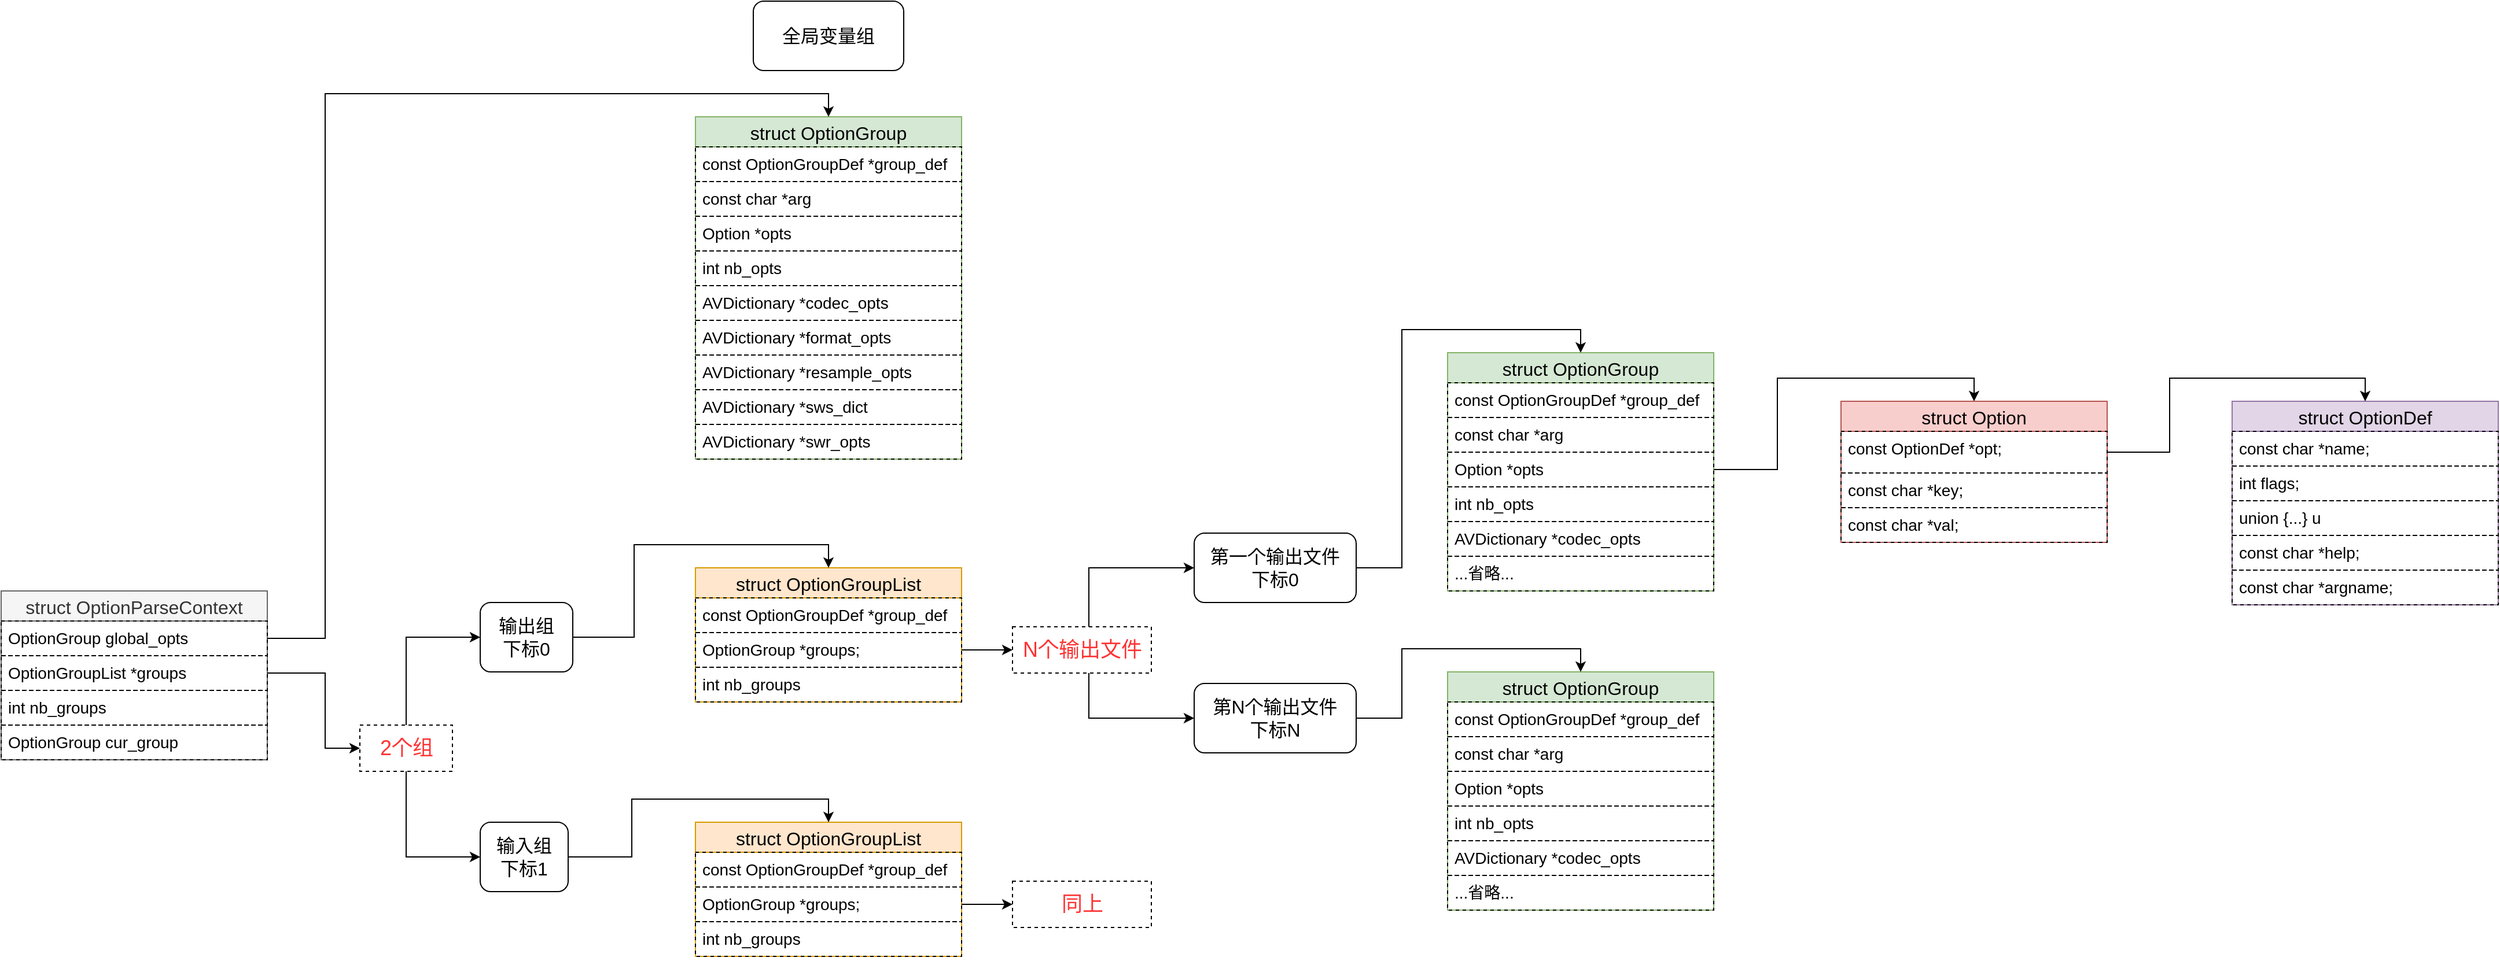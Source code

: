 <mxfile version="20.2.3" type="device"><diagram id="CCSkUD4YMc4SreTmyc2y" name="第 1 页"><mxGraphModel dx="3082" dy="3091" grid="1" gridSize="10" guides="1" tooltips="1" connect="1" arrows="1" fold="1" page="1" pageScale="1" pageWidth="827" pageHeight="1169" math="0" shadow="0"><root><mxCell id="0"/><mxCell id="1" parent="0"/><mxCell id="g77TwWQewWugvYLDep0p-18" value="struct OptionParseContext" style="swimlane;fontStyle=0;childLayout=stackLayout;horizontal=1;startSize=26;horizontalStack=0;resizeParent=1;resizeParentMax=0;resizeLast=0;collapsible=1;marginBottom=0;align=center;fontSize=16;strokeColor=#666666;fillColor=#f5f5f5;fillStyle=auto;rounded=0;shadow=0;glass=0;sketch=0;swimlaneFillColor=none;fontColor=#333333;" parent="1" vertex="1"><mxGeometry x="140" y="280" width="230" height="146" as="geometry"><mxRectangle x="140" y="310" width="160" height="30" as="alternateBounds"/></mxGeometry></mxCell><mxCell id="g77TwWQewWugvYLDep0p-20" value="OptionGroup global_opts" style="text;strokeColor=default;fillColor=none;spacingLeft=4;spacingRight=4;overflow=hidden;rotatable=0;points=[[0,0.5],[1,0.5]];portConstraint=eastwest;fontSize=14;labelBackgroundColor=none;labelBorderColor=none;dashed=1;" parent="g77TwWQewWugvYLDep0p-18" vertex="1"><mxGeometry y="26" width="230" height="30" as="geometry"/></mxCell><mxCell id="g77TwWQewWugvYLDep0p-25" value="OptionGroupList *groups" style="text;strokeColor=default;fillColor=none;spacingLeft=4;spacingRight=4;overflow=hidden;rotatable=0;points=[[0,0.5],[1,0.5]];portConstraint=eastwest;fontSize=14;dashed=1;" parent="g77TwWQewWugvYLDep0p-18" vertex="1"><mxGeometry y="56" width="230" height="30" as="geometry"/></mxCell><mxCell id="g77TwWQewWugvYLDep0p-21" value="int           nb_groups" style="text;strokeColor=default;fillColor=none;spacingLeft=4;spacingRight=4;overflow=hidden;rotatable=0;points=[[0,0.5],[1,0.5]];portConstraint=eastwest;fontSize=14;dashed=1;" parent="g77TwWQewWugvYLDep0p-18" vertex="1"><mxGeometry y="86" width="230" height="30" as="geometry"/></mxCell><mxCell id="g77TwWQewWugvYLDep0p-26" value="OptionGroup cur_group" style="text;strokeColor=default;fillColor=none;spacingLeft=4;spacingRight=4;overflow=hidden;rotatable=0;points=[[0,0.5],[1,0.5]];portConstraint=eastwest;fontSize=14;dashed=1;" parent="g77TwWQewWugvYLDep0p-18" vertex="1"><mxGeometry y="116" width="230" height="30" as="geometry"/></mxCell><mxCell id="rfbEVa7UfeJcg090vzXH-1" value="struct OptionGroupList" style="swimlane;fontStyle=0;childLayout=stackLayout;horizontal=1;startSize=26;horizontalStack=0;resizeParent=1;resizeParentMax=0;resizeLast=0;collapsible=1;marginBottom=0;align=center;fontSize=16;strokeColor=#d79b00;fillColor=#ffe6cc;fillStyle=auto;rounded=0;shadow=0;glass=0;sketch=0;gradientColor=none;swimlaneFillColor=none;" vertex="1" parent="1"><mxGeometry x="740" y="260" width="230" height="116" as="geometry"><mxRectangle x="140" y="310" width="160" height="30" as="alternateBounds"/></mxGeometry></mxCell><mxCell id="rfbEVa7UfeJcg090vzXH-2" value="const OptionGroupDef *group_def" style="text;strokeColor=default;fillColor=none;spacingLeft=4;spacingRight=4;overflow=hidden;rotatable=0;points=[[0,0.5],[1,0.5]];portConstraint=eastwest;fontSize=14;labelBackgroundColor=none;labelBorderColor=none;dashed=1;" vertex="1" parent="rfbEVa7UfeJcg090vzXH-1"><mxGeometry y="26" width="230" height="30" as="geometry"/></mxCell><mxCell id="rfbEVa7UfeJcg090vzXH-3" value="OptionGroup *groups;" style="text;strokeColor=default;fillColor=none;spacingLeft=4;spacingRight=4;overflow=hidden;rotatable=0;points=[[0,0.5],[1,0.5]];portConstraint=eastwest;fontSize=14;dashed=1;" vertex="1" parent="rfbEVa7UfeJcg090vzXH-1"><mxGeometry y="56" width="230" height="30" as="geometry"/></mxCell><mxCell id="rfbEVa7UfeJcg090vzXH-4" value="int           nb_groups" style="text;strokeColor=default;fillColor=none;spacingLeft=4;spacingRight=4;overflow=hidden;rotatable=0;points=[[0,0.5],[1,0.5]];portConstraint=eastwest;fontSize=14;dashed=1;" vertex="1" parent="rfbEVa7UfeJcg090vzXH-1"><mxGeometry y="86" width="230" height="30" as="geometry"/></mxCell><mxCell id="rfbEVa7UfeJcg090vzXH-6" value="struct OptionGroupList" style="swimlane;fontStyle=0;childLayout=stackLayout;horizontal=1;startSize=26;horizontalStack=0;resizeParent=1;resizeParentMax=0;resizeLast=0;collapsible=1;marginBottom=0;align=center;fontSize=16;strokeColor=#d79b00;fillColor=#ffe6cc;fillStyle=auto;rounded=0;shadow=0;glass=0;sketch=0;gradientColor=none;swimlaneFillColor=none;" vertex="1" parent="1"><mxGeometry x="740" y="480" width="230" height="116" as="geometry"><mxRectangle x="140" y="310" width="160" height="30" as="alternateBounds"/></mxGeometry></mxCell><mxCell id="rfbEVa7UfeJcg090vzXH-7" value="const OptionGroupDef *group_def" style="text;strokeColor=default;fillColor=none;spacingLeft=4;spacingRight=4;overflow=hidden;rotatable=0;points=[[0,0.5],[1,0.5]];portConstraint=eastwest;fontSize=14;labelBackgroundColor=none;labelBorderColor=none;dashed=1;" vertex="1" parent="rfbEVa7UfeJcg090vzXH-6"><mxGeometry y="26" width="230" height="30" as="geometry"/></mxCell><mxCell id="rfbEVa7UfeJcg090vzXH-8" value="OptionGroup *groups;" style="text;strokeColor=default;fillColor=none;spacingLeft=4;spacingRight=4;overflow=hidden;rotatable=0;points=[[0,0.5],[1,0.5]];portConstraint=eastwest;fontSize=14;dashed=1;" vertex="1" parent="rfbEVa7UfeJcg090vzXH-6"><mxGeometry y="56" width="230" height="30" as="geometry"/></mxCell><mxCell id="rfbEVa7UfeJcg090vzXH-9" value="int           nb_groups" style="text;strokeColor=default;fillColor=none;spacingLeft=4;spacingRight=4;overflow=hidden;rotatable=0;points=[[0,0.5],[1,0.5]];portConstraint=eastwest;fontSize=14;dashed=1;" vertex="1" parent="rfbEVa7UfeJcg090vzXH-6"><mxGeometry y="86" width="230" height="30" as="geometry"/></mxCell><mxCell id="rfbEVa7UfeJcg090vzXH-10" value="struct OptionGroup" style="swimlane;fontStyle=0;childLayout=stackLayout;horizontal=1;startSize=26;horizontalStack=0;resizeParent=1;resizeParentMax=0;resizeLast=0;collapsible=1;marginBottom=0;align=center;fontSize=16;strokeColor=#82b366;fillColor=#d5e8d4;fillStyle=auto;rounded=0;shadow=0;glass=0;sketch=0;swimlaneFillColor=none;" vertex="1" parent="1"><mxGeometry x="740" y="-130" width="230" height="296" as="geometry"><mxRectangle x="140" y="310" width="160" height="30" as="alternateBounds"/></mxGeometry></mxCell><mxCell id="rfbEVa7UfeJcg090vzXH-11" value="const OptionGroupDef *group_def" style="text;strokeColor=default;fillColor=none;spacingLeft=4;spacingRight=4;overflow=hidden;rotatable=0;points=[[0,0.5],[1,0.5]];portConstraint=eastwest;fontSize=14;labelBackgroundColor=none;labelBorderColor=none;dashed=1;" vertex="1" parent="rfbEVa7UfeJcg090vzXH-10"><mxGeometry y="26" width="230" height="30" as="geometry"/></mxCell><mxCell id="rfbEVa7UfeJcg090vzXH-12" value="const char *arg" style="text;strokeColor=default;fillColor=none;spacingLeft=4;spacingRight=4;overflow=hidden;rotatable=0;points=[[0,0.5],[1,0.5]];portConstraint=eastwest;fontSize=14;dashed=1;" vertex="1" parent="rfbEVa7UfeJcg090vzXH-10"><mxGeometry y="56" width="230" height="30" as="geometry"/></mxCell><mxCell id="rfbEVa7UfeJcg090vzXH-13" value="Option *opts" style="text;strokeColor=default;fillColor=none;spacingLeft=4;spacingRight=4;overflow=hidden;rotatable=0;points=[[0,0.5],[1,0.5]];portConstraint=eastwest;fontSize=14;dashed=1;" vertex="1" parent="rfbEVa7UfeJcg090vzXH-10"><mxGeometry y="86" width="230" height="30" as="geometry"/></mxCell><mxCell id="rfbEVa7UfeJcg090vzXH-14" value="int  nb_opts" style="text;strokeColor=default;fillColor=none;spacingLeft=4;spacingRight=4;overflow=hidden;rotatable=0;points=[[0,0.5],[1,0.5]];portConstraint=eastwest;fontSize=14;dashed=1;" vertex="1" parent="rfbEVa7UfeJcg090vzXH-10"><mxGeometry y="116" width="230" height="30" as="geometry"/></mxCell><mxCell id="rfbEVa7UfeJcg090vzXH-15" value="AVDictionary *codec_opts" style="text;strokeColor=default;fillColor=none;spacingLeft=4;spacingRight=4;overflow=hidden;rotatable=0;points=[[0,0.5],[1,0.5]];portConstraint=eastwest;fontSize=14;dashed=1;" vertex="1" parent="rfbEVa7UfeJcg090vzXH-10"><mxGeometry y="146" width="230" height="30" as="geometry"/></mxCell><mxCell id="rfbEVa7UfeJcg090vzXH-16" value="AVDictionary *format_opts" style="text;strokeColor=default;fillColor=none;spacingLeft=4;spacingRight=4;overflow=hidden;rotatable=0;points=[[0,0.5],[1,0.5]];portConstraint=eastwest;fontSize=14;dashed=1;" vertex="1" parent="rfbEVa7UfeJcg090vzXH-10"><mxGeometry y="176" width="230" height="30" as="geometry"/></mxCell><mxCell id="rfbEVa7UfeJcg090vzXH-17" value="AVDictionary *resample_opts" style="text;strokeColor=default;fillColor=none;spacingLeft=4;spacingRight=4;overflow=hidden;rotatable=0;points=[[0,0.5],[1,0.5]];portConstraint=eastwest;fontSize=14;dashed=1;" vertex="1" parent="rfbEVa7UfeJcg090vzXH-10"><mxGeometry y="206" width="230" height="30" as="geometry"/></mxCell><mxCell id="rfbEVa7UfeJcg090vzXH-18" value="AVDictionary *sws_dict&#10;" style="text;strokeColor=default;fillColor=none;spacingLeft=4;spacingRight=4;overflow=hidden;rotatable=0;points=[[0,0.5],[1,0.5]];portConstraint=eastwest;fontSize=14;dashed=1;" vertex="1" parent="rfbEVa7UfeJcg090vzXH-10"><mxGeometry y="236" width="230" height="30" as="geometry"/></mxCell><mxCell id="rfbEVa7UfeJcg090vzXH-19" value="AVDictionary *swr_opts" style="text;strokeColor=default;fillColor=none;spacingLeft=4;spacingRight=4;overflow=hidden;rotatable=0;points=[[0,0.5],[1,0.5]];portConstraint=eastwest;fontSize=14;dashed=1;" vertex="1" parent="rfbEVa7UfeJcg090vzXH-10"><mxGeometry y="266" width="230" height="30" as="geometry"/></mxCell><mxCell id="rfbEVa7UfeJcg090vzXH-20" value="struct Option" style="swimlane;fontStyle=0;childLayout=stackLayout;horizontal=1;startSize=26;horizontalStack=0;resizeParent=1;resizeParentMax=0;resizeLast=0;collapsible=1;marginBottom=0;align=center;fontSize=16;strokeColor=#b85450;fillColor=#f8cecc;fillStyle=auto;rounded=0;shadow=0;glass=0;sketch=0;swimlaneFillColor=none;" vertex="1" parent="1"><mxGeometry x="1730" y="116" width="230" height="122" as="geometry"><mxRectangle x="140" y="310" width="160" height="30" as="alternateBounds"/></mxGeometry></mxCell><mxCell id="rfbEVa7UfeJcg090vzXH-21" value="const OptionDef  *opt;" style="text;strokeColor=default;fillColor=none;spacingLeft=4;spacingRight=4;overflow=hidden;rotatable=0;points=[[0,0.5],[1,0.5]];portConstraint=eastwest;fontSize=14;labelBackgroundColor=none;labelBorderColor=none;dashed=1;" vertex="1" parent="rfbEVa7UfeJcg090vzXH-20"><mxGeometry y="26" width="230" height="36" as="geometry"/></mxCell><mxCell id="rfbEVa7UfeJcg090vzXH-22" value="const char       *key;" style="text;strokeColor=default;fillColor=none;spacingLeft=4;spacingRight=4;overflow=hidden;rotatable=0;points=[[0,0.5],[1,0.5]];portConstraint=eastwest;fontSize=14;dashed=1;" vertex="1" parent="rfbEVa7UfeJcg090vzXH-20"><mxGeometry y="62" width="230" height="30" as="geometry"/></mxCell><mxCell id="rfbEVa7UfeJcg090vzXH-23" value="const char       *val;" style="text;strokeColor=default;fillColor=none;spacingLeft=4;spacingRight=4;overflow=hidden;rotatable=0;points=[[0,0.5],[1,0.5]];portConstraint=eastwest;fontSize=14;dashed=1;" vertex="1" parent="rfbEVa7UfeJcg090vzXH-20"><mxGeometry y="92" width="230" height="30" as="geometry"/></mxCell><mxCell id="rfbEVa7UfeJcg090vzXH-24" value="struct OptionDef" style="swimlane;fontStyle=0;childLayout=stackLayout;horizontal=1;startSize=26;horizontalStack=0;resizeParent=1;resizeParentMax=0;resizeLast=0;collapsible=1;marginBottom=0;align=center;fontSize=16;strokeColor=#9673a6;fillColor=#e1d5e7;fillStyle=auto;rounded=0;shadow=0;glass=0;sketch=0;swimlaneFillColor=none;" vertex="1" parent="1"><mxGeometry x="2068" y="116" width="230" height="176" as="geometry"><mxRectangle x="140" y="310" width="160" height="30" as="alternateBounds"/></mxGeometry></mxCell><mxCell id="rfbEVa7UfeJcg090vzXH-25" value="const char *name;" style="text;strokeColor=default;fillColor=none;spacingLeft=4;spacingRight=4;overflow=hidden;rotatable=0;points=[[0,0.5],[1,0.5]];portConstraint=eastwest;fontSize=14;labelBackgroundColor=none;labelBorderColor=none;dashed=1;" vertex="1" parent="rfbEVa7UfeJcg090vzXH-24"><mxGeometry y="26" width="230" height="30" as="geometry"/></mxCell><mxCell id="rfbEVa7UfeJcg090vzXH-26" value="int flags;" style="text;strokeColor=default;fillColor=none;spacingLeft=4;spacingRight=4;overflow=hidden;rotatable=0;points=[[0,0.5],[1,0.5]];portConstraint=eastwest;fontSize=14;dashed=1;" vertex="1" parent="rfbEVa7UfeJcg090vzXH-24"><mxGeometry y="56" width="230" height="30" as="geometry"/></mxCell><mxCell id="rfbEVa7UfeJcg090vzXH-27" value="union {...} u" style="text;strokeColor=default;fillColor=none;spacingLeft=4;spacingRight=4;overflow=hidden;rotatable=0;points=[[0,0.5],[1,0.5]];portConstraint=eastwest;fontSize=14;dashed=1;" vertex="1" parent="rfbEVa7UfeJcg090vzXH-24"><mxGeometry y="86" width="230" height="30" as="geometry"/></mxCell><mxCell id="rfbEVa7UfeJcg090vzXH-28" value="const char *help;" style="text;strokeColor=default;fillColor=none;spacingLeft=4;spacingRight=4;overflow=hidden;rotatable=0;points=[[0,0.5],[1,0.5]];portConstraint=eastwest;fontSize=14;dashed=1;" vertex="1" parent="rfbEVa7UfeJcg090vzXH-24"><mxGeometry y="116" width="230" height="30" as="geometry"/></mxCell><mxCell id="rfbEVa7UfeJcg090vzXH-29" value="const char *argname;" style="text;strokeColor=default;fillColor=none;spacingLeft=4;spacingRight=4;overflow=hidden;rotatable=0;points=[[0,0.5],[1,0.5]];portConstraint=eastwest;fontSize=14;dashed=1;" vertex="1" parent="rfbEVa7UfeJcg090vzXH-24"><mxGeometry y="146" width="230" height="30" as="geometry"/></mxCell><mxCell id="rfbEVa7UfeJcg090vzXH-54" style="edgeStyle=orthogonalEdgeStyle;rounded=0;orthogonalLoop=1;jettySize=auto;html=1;entryX=0.5;entryY=0;entryDx=0;entryDy=0;fontSize=18;fontColor=#FF3333;" edge="1" parent="1" source="rfbEVa7UfeJcg090vzXH-31" target="rfbEVa7UfeJcg090vzXH-6"><mxGeometry relative="1" as="geometry"/></mxCell><mxCell id="rfbEVa7UfeJcg090vzXH-31" value="输入组&lt;br&gt;下标1" style="rounded=1;whiteSpace=wrap;html=1;fontSize=16;" vertex="1" parent="1"><mxGeometry x="554" y="480" width="76" height="60" as="geometry"/></mxCell><mxCell id="rfbEVa7UfeJcg090vzXH-53" style="edgeStyle=orthogonalEdgeStyle;rounded=0;orthogonalLoop=1;jettySize=auto;html=1;entryX=0.5;entryY=0;entryDx=0;entryDy=0;fontSize=18;fontColor=#FF3333;" edge="1" parent="1" source="rfbEVa7UfeJcg090vzXH-32" target="rfbEVa7UfeJcg090vzXH-1"><mxGeometry relative="1" as="geometry"/></mxCell><mxCell id="rfbEVa7UfeJcg090vzXH-32" value="输出组&lt;br&gt;下标0" style="rounded=1;whiteSpace=wrap;html=1;fontSize=16;" vertex="1" parent="1"><mxGeometry x="554" y="290" width="80" height="60" as="geometry"/></mxCell><mxCell id="rfbEVa7UfeJcg090vzXH-49" style="edgeStyle=orthogonalEdgeStyle;rounded=0;orthogonalLoop=1;jettySize=auto;html=1;fontSize=18;fontColor=#FF3333;entryX=0;entryY=0.5;entryDx=0;entryDy=0;exitX=0.5;exitY=0;exitDx=0;exitDy=0;" edge="1" parent="1" source="rfbEVa7UfeJcg090vzXH-36" target="rfbEVa7UfeJcg090vzXH-32"><mxGeometry relative="1" as="geometry"><mxPoint x="510" y="290" as="targetPoint"/><mxPoint x="490" y="376" as="sourcePoint"/><Array as="points"><mxPoint x="490" y="320"/></Array></mxGeometry></mxCell><mxCell id="rfbEVa7UfeJcg090vzXH-50" style="edgeStyle=orthogonalEdgeStyle;rounded=0;orthogonalLoop=1;jettySize=auto;html=1;entryX=0;entryY=0.5;entryDx=0;entryDy=0;fontSize=18;fontColor=#FF3333;exitX=0.5;exitY=1;exitDx=0;exitDy=0;" edge="1" parent="1" source="rfbEVa7UfeJcg090vzXH-36" target="rfbEVa7UfeJcg090vzXH-31"><mxGeometry relative="1" as="geometry"><mxPoint x="490" y="450" as="sourcePoint"/><Array as="points"><mxPoint x="490" y="510"/></Array></mxGeometry></mxCell><mxCell id="rfbEVa7UfeJcg090vzXH-36" value="2个组" style="text;strokeColor=default;fillColor=none;html=1;fontSize=18;fontStyle=0;verticalAlign=middle;align=center;fontColor=#FF3333;dashed=1;" vertex="1" parent="1"><mxGeometry x="450" y="396" width="80" height="40" as="geometry"/></mxCell><mxCell id="rfbEVa7UfeJcg090vzXH-47" style="edgeStyle=orthogonalEdgeStyle;rounded=0;orthogonalLoop=1;jettySize=auto;html=1;fontSize=18;fontColor=#FF3333;" edge="1" parent="1" source="g77TwWQewWugvYLDep0p-25" target="rfbEVa7UfeJcg090vzXH-36"><mxGeometry relative="1" as="geometry"><Array as="points"><mxPoint x="420" y="351"/><mxPoint x="420" y="416"/></Array></mxGeometry></mxCell><mxCell id="rfbEVa7UfeJcg090vzXH-58" value="struct OptionGroup" style="swimlane;fontStyle=0;childLayout=stackLayout;horizontal=1;startSize=26;horizontalStack=0;resizeParent=1;resizeParentMax=0;resizeLast=0;collapsible=1;marginBottom=0;align=center;fontSize=16;strokeColor=#82b366;fillColor=#d5e8d4;fillStyle=auto;rounded=0;shadow=0;glass=0;sketch=0;swimlaneFillColor=none;" vertex="1" parent="1"><mxGeometry x="1390" y="74" width="230" height="206" as="geometry"><mxRectangle x="140" y="310" width="160" height="30" as="alternateBounds"/></mxGeometry></mxCell><mxCell id="rfbEVa7UfeJcg090vzXH-59" value="const OptionGroupDef *group_def" style="text;strokeColor=default;fillColor=none;spacingLeft=4;spacingRight=4;overflow=hidden;rotatable=0;points=[[0,0.5],[1,0.5]];portConstraint=eastwest;fontSize=14;labelBackgroundColor=none;labelBorderColor=none;dashed=1;" vertex="1" parent="rfbEVa7UfeJcg090vzXH-58"><mxGeometry y="26" width="230" height="30" as="geometry"/></mxCell><mxCell id="rfbEVa7UfeJcg090vzXH-60" value="const char *arg" style="text;strokeColor=default;fillColor=none;spacingLeft=4;spacingRight=4;overflow=hidden;rotatable=0;points=[[0,0.5],[1,0.5]];portConstraint=eastwest;fontSize=14;dashed=1;" vertex="1" parent="rfbEVa7UfeJcg090vzXH-58"><mxGeometry y="56" width="230" height="30" as="geometry"/></mxCell><mxCell id="rfbEVa7UfeJcg090vzXH-61" value="Option *opts" style="text;strokeColor=default;fillColor=none;spacingLeft=4;spacingRight=4;overflow=hidden;rotatable=0;points=[[0,0.5],[1,0.5]];portConstraint=eastwest;fontSize=14;dashed=1;" vertex="1" parent="rfbEVa7UfeJcg090vzXH-58"><mxGeometry y="86" width="230" height="30" as="geometry"/></mxCell><mxCell id="rfbEVa7UfeJcg090vzXH-62" value="int  nb_opts" style="text;strokeColor=default;fillColor=none;spacingLeft=4;spacingRight=4;overflow=hidden;rotatable=0;points=[[0,0.5],[1,0.5]];portConstraint=eastwest;fontSize=14;dashed=1;" vertex="1" parent="rfbEVa7UfeJcg090vzXH-58"><mxGeometry y="116" width="230" height="30" as="geometry"/></mxCell><mxCell id="rfbEVa7UfeJcg090vzXH-63" value="AVDictionary *codec_opts" style="text;strokeColor=default;fillColor=none;spacingLeft=4;spacingRight=4;overflow=hidden;rotatable=0;points=[[0,0.5],[1,0.5]];portConstraint=eastwest;fontSize=14;dashed=1;" vertex="1" parent="rfbEVa7UfeJcg090vzXH-58"><mxGeometry y="146" width="230" height="30" as="geometry"/></mxCell><mxCell id="rfbEVa7UfeJcg090vzXH-71" value="...省略..." style="text;strokeColor=default;fillColor=none;spacingLeft=4;spacingRight=4;overflow=hidden;rotatable=0;points=[[0,0.5],[1,0.5]];portConstraint=eastwest;fontSize=14;dashed=1;" vertex="1" parent="rfbEVa7UfeJcg090vzXH-58"><mxGeometry y="176" width="230" height="30" as="geometry"/></mxCell><mxCell id="rfbEVa7UfeJcg090vzXH-68" style="edgeStyle=orthogonalEdgeStyle;rounded=0;orthogonalLoop=1;jettySize=auto;html=1;entryX=0.5;entryY=0;entryDx=0;entryDy=0;fontSize=18;fontColor=#FF3333;" edge="1" parent="1" source="g77TwWQewWugvYLDep0p-20" target="rfbEVa7UfeJcg090vzXH-10"><mxGeometry relative="1" as="geometry"><Array as="points"><mxPoint x="420" y="321"/><mxPoint x="420" y="-150"/><mxPoint x="855" y="-150"/></Array></mxGeometry></mxCell><mxCell id="rfbEVa7UfeJcg090vzXH-69" value="全局变量组" style="rounded=1;whiteSpace=wrap;html=1;fontSize=16;" vertex="1" parent="1"><mxGeometry x="790" y="-230" width="130" height="60" as="geometry"/></mxCell><mxCell id="rfbEVa7UfeJcg090vzXH-91" style="edgeStyle=orthogonalEdgeStyle;rounded=0;orthogonalLoop=1;jettySize=auto;html=1;entryX=0.5;entryY=0;entryDx=0;entryDy=0;fontSize=18;fontColor=#FF3333;" edge="1" parent="1" source="rfbEVa7UfeJcg090vzXH-70" target="rfbEVa7UfeJcg090vzXH-58"><mxGeometry relative="1" as="geometry"/></mxCell><mxCell id="rfbEVa7UfeJcg090vzXH-70" value="第一个输出文件&lt;br&gt;下标0" style="rounded=1;whiteSpace=wrap;html=1;fontSize=16;" vertex="1" parent="1"><mxGeometry x="1171" y="230" width="140" height="60" as="geometry"/></mxCell><mxCell id="rfbEVa7UfeJcg090vzXH-72" value="struct OptionGroup" style="swimlane;fontStyle=0;childLayout=stackLayout;horizontal=1;startSize=26;horizontalStack=0;resizeParent=1;resizeParentMax=0;resizeLast=0;collapsible=1;marginBottom=0;align=center;fontSize=16;strokeColor=#82b366;fillColor=#d5e8d4;fillStyle=auto;rounded=0;shadow=0;glass=0;sketch=0;swimlaneFillColor=none;" vertex="1" parent="1"><mxGeometry x="1390" y="350" width="230" height="206" as="geometry"><mxRectangle x="140" y="310" width="160" height="30" as="alternateBounds"/></mxGeometry></mxCell><mxCell id="rfbEVa7UfeJcg090vzXH-73" value="const OptionGroupDef *group_def" style="text;strokeColor=default;fillColor=none;spacingLeft=4;spacingRight=4;overflow=hidden;rotatable=0;points=[[0,0.5],[1,0.5]];portConstraint=eastwest;fontSize=14;labelBackgroundColor=none;labelBorderColor=none;dashed=1;" vertex="1" parent="rfbEVa7UfeJcg090vzXH-72"><mxGeometry y="26" width="230" height="30" as="geometry"/></mxCell><mxCell id="rfbEVa7UfeJcg090vzXH-74" value="const char *arg" style="text;strokeColor=default;fillColor=none;spacingLeft=4;spacingRight=4;overflow=hidden;rotatable=0;points=[[0,0.5],[1,0.5]];portConstraint=eastwest;fontSize=14;dashed=1;" vertex="1" parent="rfbEVa7UfeJcg090vzXH-72"><mxGeometry y="56" width="230" height="30" as="geometry"/></mxCell><mxCell id="rfbEVa7UfeJcg090vzXH-75" value="Option *opts" style="text;strokeColor=default;fillColor=none;spacingLeft=4;spacingRight=4;overflow=hidden;rotatable=0;points=[[0,0.5],[1,0.5]];portConstraint=eastwest;fontSize=14;dashed=1;" vertex="1" parent="rfbEVa7UfeJcg090vzXH-72"><mxGeometry y="86" width="230" height="30" as="geometry"/></mxCell><mxCell id="rfbEVa7UfeJcg090vzXH-76" value="int  nb_opts" style="text;strokeColor=default;fillColor=none;spacingLeft=4;spacingRight=4;overflow=hidden;rotatable=0;points=[[0,0.5],[1,0.5]];portConstraint=eastwest;fontSize=14;dashed=1;" vertex="1" parent="rfbEVa7UfeJcg090vzXH-72"><mxGeometry y="116" width="230" height="30" as="geometry"/></mxCell><mxCell id="rfbEVa7UfeJcg090vzXH-77" value="AVDictionary *codec_opts" style="text;strokeColor=default;fillColor=none;spacingLeft=4;spacingRight=4;overflow=hidden;rotatable=0;points=[[0,0.5],[1,0.5]];portConstraint=eastwest;fontSize=14;dashed=1;" vertex="1" parent="rfbEVa7UfeJcg090vzXH-72"><mxGeometry y="146" width="230" height="30" as="geometry"/></mxCell><mxCell id="rfbEVa7UfeJcg090vzXH-78" value="...省略..." style="text;strokeColor=default;fillColor=none;spacingLeft=4;spacingRight=4;overflow=hidden;rotatable=0;points=[[0,0.5],[1,0.5]];portConstraint=eastwest;fontSize=14;dashed=1;" vertex="1" parent="rfbEVa7UfeJcg090vzXH-72"><mxGeometry y="176" width="230" height="30" as="geometry"/></mxCell><mxCell id="rfbEVa7UfeJcg090vzXH-90" style="edgeStyle=orthogonalEdgeStyle;rounded=0;orthogonalLoop=1;jettySize=auto;html=1;entryX=0.5;entryY=0;entryDx=0;entryDy=0;fontSize=18;fontColor=#FF3333;" edge="1" parent="1" source="rfbEVa7UfeJcg090vzXH-80" target="rfbEVa7UfeJcg090vzXH-72"><mxGeometry relative="1" as="geometry"/></mxCell><mxCell id="rfbEVa7UfeJcg090vzXH-80" value="第N个输出文件&lt;br&gt;下标N" style="rounded=1;whiteSpace=wrap;html=1;fontSize=16;" vertex="1" parent="1"><mxGeometry x="1171" y="360" width="140" height="60" as="geometry"/></mxCell><mxCell id="rfbEVa7UfeJcg090vzXH-88" style="edgeStyle=orthogonalEdgeStyle;rounded=0;orthogonalLoop=1;jettySize=auto;html=1;entryX=0;entryY=0.5;entryDx=0;entryDy=0;fontSize=18;fontColor=#FF3333;" edge="1" parent="1" source="rfbEVa7UfeJcg090vzXH-81" target="rfbEVa7UfeJcg090vzXH-70"><mxGeometry relative="1" as="geometry"><Array as="points"><mxPoint x="1080" y="260"/></Array></mxGeometry></mxCell><mxCell id="rfbEVa7UfeJcg090vzXH-89" style="edgeStyle=orthogonalEdgeStyle;rounded=0;orthogonalLoop=1;jettySize=auto;html=1;entryX=0;entryY=0.5;entryDx=0;entryDy=0;fontSize=18;fontColor=#FF3333;" edge="1" parent="1" source="rfbEVa7UfeJcg090vzXH-81" target="rfbEVa7UfeJcg090vzXH-80"><mxGeometry relative="1" as="geometry"><Array as="points"><mxPoint x="1080" y="390"/></Array></mxGeometry></mxCell><mxCell id="rfbEVa7UfeJcg090vzXH-81" value="N个输出文件" style="text;strokeColor=default;fillColor=none;html=1;fontSize=18;fontStyle=0;verticalAlign=middle;align=center;fontColor=#FF3333;dashed=1;" vertex="1" parent="1"><mxGeometry x="1014" y="311" width="120" height="40" as="geometry"/></mxCell><mxCell id="rfbEVa7UfeJcg090vzXH-87" style="edgeStyle=orthogonalEdgeStyle;rounded=0;orthogonalLoop=1;jettySize=auto;html=1;fontSize=18;fontColor=#FF3333;" edge="1" parent="1" source="rfbEVa7UfeJcg090vzXH-3" target="rfbEVa7UfeJcg090vzXH-81"><mxGeometry relative="1" as="geometry"/></mxCell><mxCell id="rfbEVa7UfeJcg090vzXH-92" value="同上" style="text;strokeColor=default;fillColor=none;html=1;fontSize=18;fontStyle=0;verticalAlign=middle;align=center;fontColor=#FF3333;dashed=1;" vertex="1" parent="1"><mxGeometry x="1014" y="531" width="120" height="40" as="geometry"/></mxCell><mxCell id="rfbEVa7UfeJcg090vzXH-93" style="edgeStyle=orthogonalEdgeStyle;rounded=0;orthogonalLoop=1;jettySize=auto;html=1;entryX=0;entryY=0.5;entryDx=0;entryDy=0;fontSize=18;fontColor=#FF3333;" edge="1" parent="1" source="rfbEVa7UfeJcg090vzXH-8" target="rfbEVa7UfeJcg090vzXH-92"><mxGeometry relative="1" as="geometry"/></mxCell><mxCell id="rfbEVa7UfeJcg090vzXH-94" style="edgeStyle=orthogonalEdgeStyle;rounded=0;orthogonalLoop=1;jettySize=auto;html=1;entryX=0.5;entryY=0;entryDx=0;entryDy=0;fontSize=18;fontColor=#FF3333;" edge="1" parent="1" source="rfbEVa7UfeJcg090vzXH-61" target="rfbEVa7UfeJcg090vzXH-20"><mxGeometry relative="1" as="geometry"/></mxCell><mxCell id="rfbEVa7UfeJcg090vzXH-95" style="edgeStyle=orthogonalEdgeStyle;rounded=0;orthogonalLoop=1;jettySize=auto;html=1;entryX=0.5;entryY=0;entryDx=0;entryDy=0;fontSize=18;fontColor=#FF3333;" edge="1" parent="1" source="rfbEVa7UfeJcg090vzXH-21" target="rfbEVa7UfeJcg090vzXH-24"><mxGeometry relative="1" as="geometry"/></mxCell></root></mxGraphModel></diagram></mxfile>